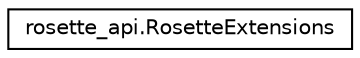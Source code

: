 digraph "Graphical Class Hierarchy"
{
  edge [fontname="Helvetica",fontsize="10",labelfontname="Helvetica",labelfontsize="10"];
  node [fontname="Helvetica",fontsize="10",shape=record];
  rankdir="LR";
  Node1 [label="rosette_api.RosetteExtensions",height=0.2,width=0.4,color="black", fillcolor="white", style="filled",URL="$classrosette__api_1_1RosetteExtensions.html",tooltip="Extension classes specific to the Rosette binding "];
}
